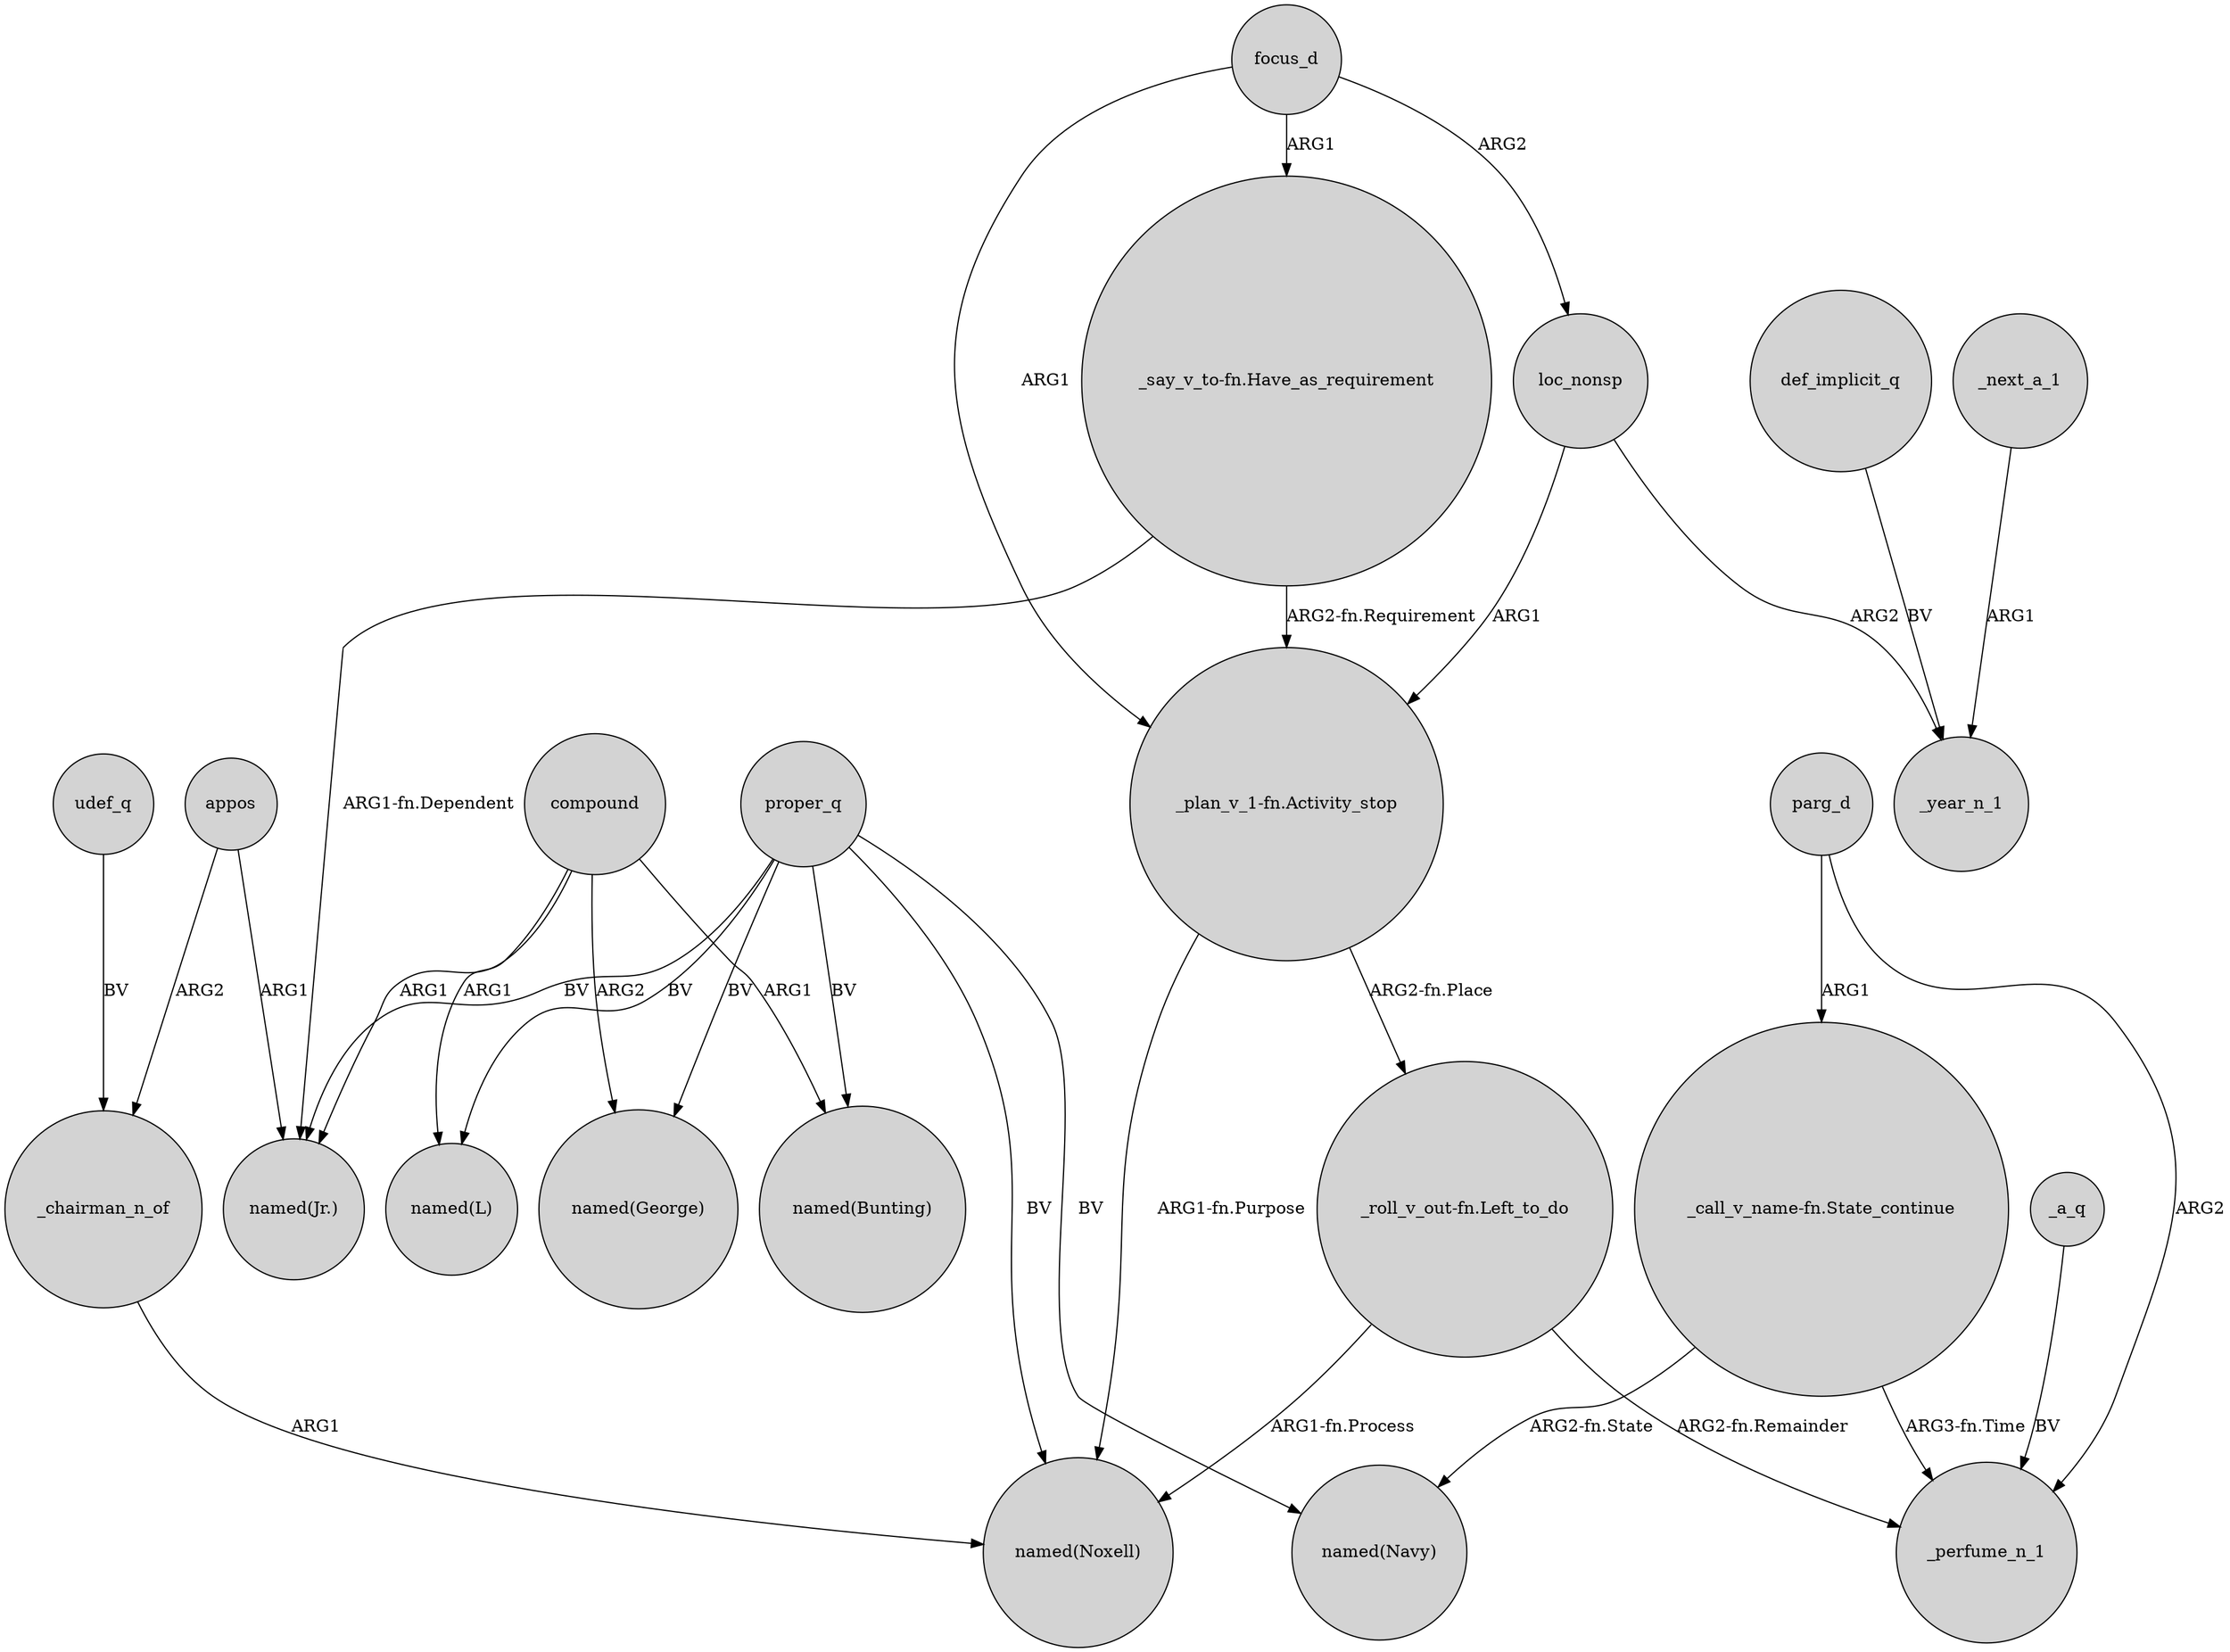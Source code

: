 digraph {
	node [shape=circle style=filled]
	"_say_v_to-fn.Have_as_requirement" -> "named(Jr.)" [label="ARG1-fn.Dependent"]
	proper_q -> "named(Bunting)" [label=BV]
	"_plan_v_1-fn.Activity_stop" -> "named(Noxell)" [label="ARG1-fn.Purpose"]
	parg_d -> "_call_v_name-fn.State_continue" [label=ARG1]
	appos -> "named(Jr.)" [label=ARG1]
	udef_q -> _chairman_n_of [label=BV]
	def_implicit_q -> _year_n_1 [label=BV]
	focus_d -> "_say_v_to-fn.Have_as_requirement" [label=ARG1]
	focus_d -> "_plan_v_1-fn.Activity_stop" [label=ARG1]
	proper_q -> "named(Jr.)" [label=BV]
	"_roll_v_out-fn.Left_to_do" -> "named(Noxell)" [label="ARG1-fn.Process"]
	focus_d -> loc_nonsp [label=ARG2]
	"_call_v_name-fn.State_continue" -> "named(Navy)" [label="ARG2-fn.State"]
	loc_nonsp -> _year_n_1 [label=ARG2]
	proper_q -> "named(Noxell)" [label=BV]
	"_call_v_name-fn.State_continue" -> _perfume_n_1 [label="ARG3-fn.Time"]
	proper_q -> "named(George)" [label=BV]
	proper_q -> "named(Navy)" [label=BV]
	_a_q -> _perfume_n_1 [label=BV]
	"_plan_v_1-fn.Activity_stop" -> "_roll_v_out-fn.Left_to_do" [label="ARG2-fn.Place"]
	parg_d -> _perfume_n_1 [label=ARG2]
	proper_q -> "named(L)" [label=BV]
	compound -> "named(Bunting)" [label=ARG1]
	_chairman_n_of -> "named(Noxell)" [label=ARG1]
	loc_nonsp -> "_plan_v_1-fn.Activity_stop" [label=ARG1]
	appos -> _chairman_n_of [label=ARG2]
	"_roll_v_out-fn.Left_to_do" -> _perfume_n_1 [label="ARG2-fn.Remainder"]
	_next_a_1 -> _year_n_1 [label=ARG1]
	compound -> "named(L)" [label=ARG1]
	"_say_v_to-fn.Have_as_requirement" -> "_plan_v_1-fn.Activity_stop" [label="ARG2-fn.Requirement"]
	compound -> "named(Jr.)" [label=ARG1]
	compound -> "named(George)" [label=ARG2]
}
